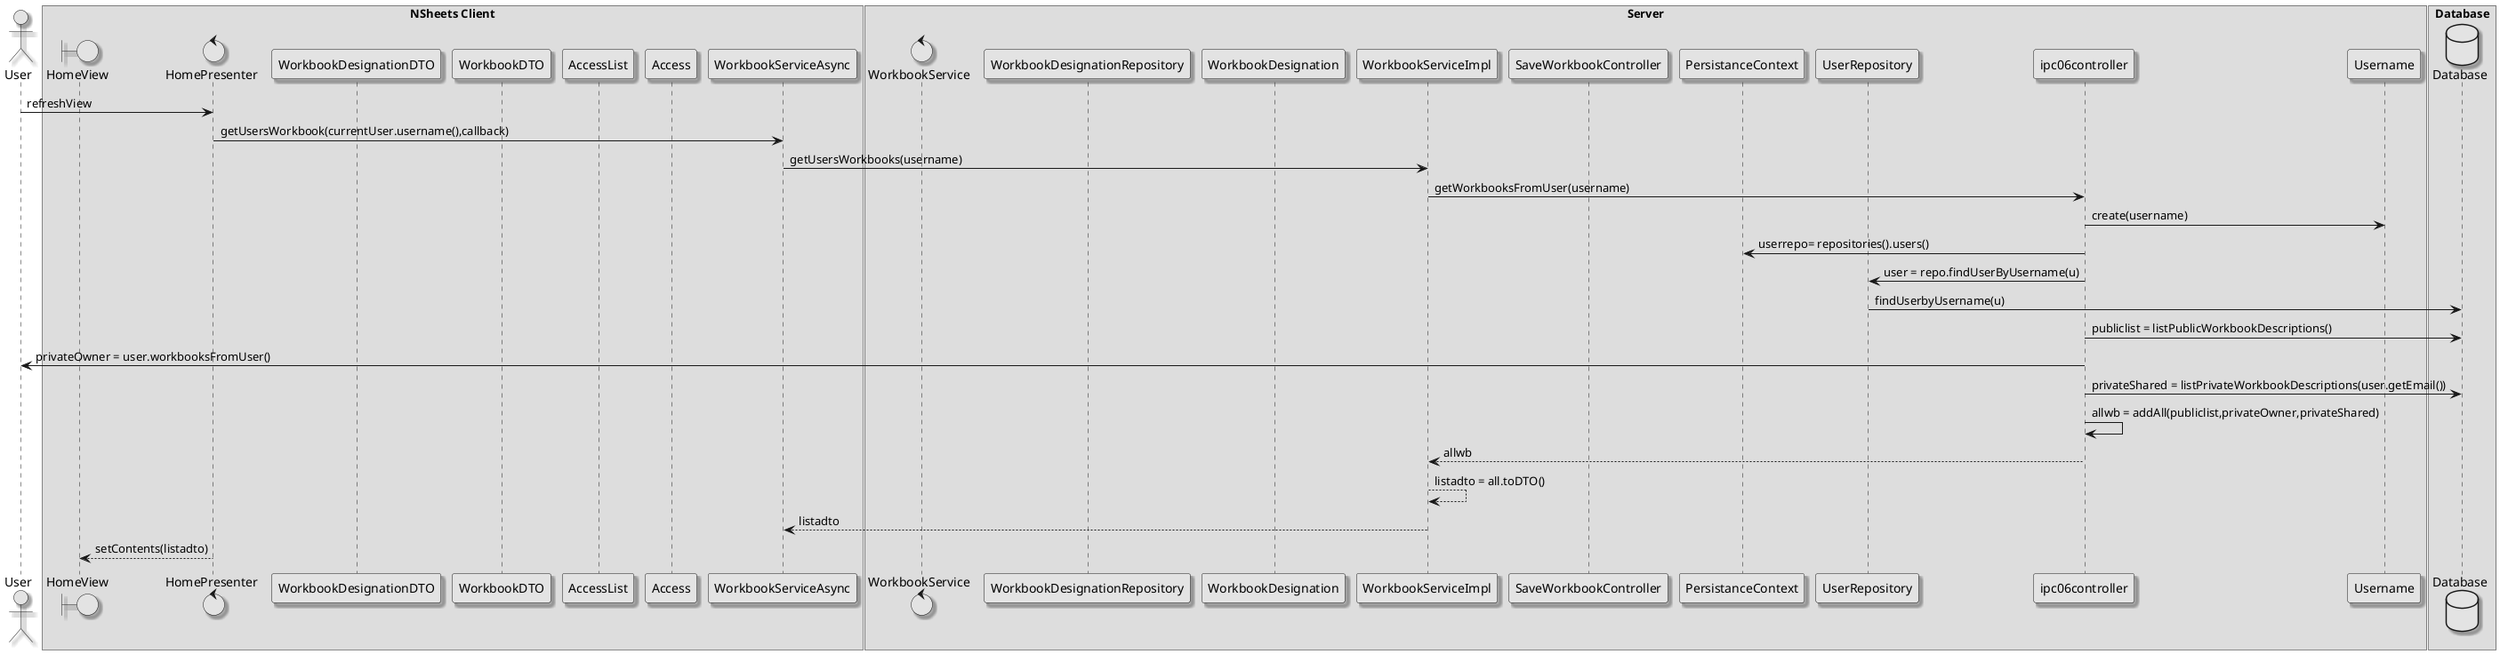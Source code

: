 @startuml  ssd_share.png
skinparam handwritten false
skinparam monochrome true
skinparam packageStyle rect
skinparam defaultFontName FG Virgil
skinparam shadowing true
 
actor User
boundary HomeView
control HomePresenter
control WorkbookService
database Database 
 
box "NSheets Client"
participant HomeView
participant HomePresenter 
participant WorkbookDesignationDTO
participant WorkbookDTO
participant AccessList
participant Access
participant WorkbookServiceAsync
end box

box "Server"
participant WorkbookService
participant WorkbookDesignationRepository
participant WorkbookDesignation
participant WorkbookServiceImpl
participant SaveWorkbookController
participant PersistanceContext
participant UserRepository
participant ipc06controller
participant Username
end box
 
box "Database"
participant Database
end box
 
User -> HomePresenter : refreshView
HomePresenter -> WorkbookServiceAsync : getUsersWorkbook(currentUser.username(),callback)
WorkbookServiceAsync -> WorkbookServiceImpl : getUsersWorkbooks(username)
WorkbookServiceImpl -> ipc06controller : getWorkbooksFromUser(username)
ipc06controller -> Username : create(username)
ipc06controller -> PersistanceContext : userrepo= repositories().users()
ipc06controller -> UserRepository : user = repo.findUserByUsername(u)
UserRepository -> Database : findUserbyUsername(u)
ipc06controller -> Database : publiclist = listPublicWorkbookDescriptions()
ipc06controller -> User : privateOwner = user.workbooksFromUser()
ipc06controller -> Database : privateShared = listPrivateWorkbookDescriptions(user.getEmail())

ipc06controller -> ipc06controller : allwb = addAll(publiclist,privateOwner,privateShared)
ipc06controller --> WorkbookServiceImpl : allwb
WorkbookServiceImpl --> WorkbookServiceImpl : listadto = all.toDTO()
WorkbookServiceImpl --> WorkbookServiceAsync : listadto
HomePresenter --> HomeView : setContents(listadto)
@enduml